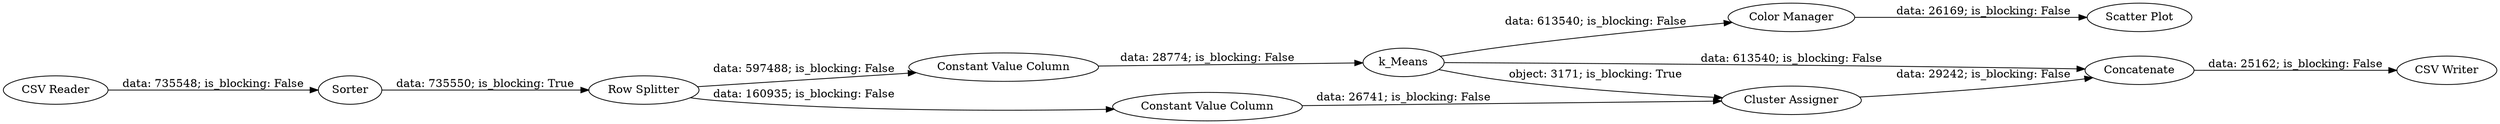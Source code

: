 digraph {
	"-3373018471482604669_15" [label=Sorter]
	"-3373018471482604669_2" [label=k_Means]
	"-3373018471482604669_10" [label="Constant Value Column"]
	"-3373018471482604669_7" [label="Cluster Assigner"]
	"-3373018471482604669_17" [label=Concatenate]
	"-3373018471482604669_11" [label="Constant Value Column"]
	"-3373018471482604669_1" [label="CSV Reader"]
	"-3373018471482604669_20" [label="CSV Writer"]
	"-3373018471482604669_12" [label="Row Splitter"]
	"-3373018471482604669_5" [label="Color Manager"]
	"-3373018471482604669_3" [label="Scatter Plot"]
	"-3373018471482604669_12" -> "-3373018471482604669_11" [label="data: 160935; is_blocking: False"]
	"-3373018471482604669_2" -> "-3373018471482604669_5" [label="data: 613540; is_blocking: False"]
	"-3373018471482604669_2" -> "-3373018471482604669_7" [label="object: 3171; is_blocking: True"]
	"-3373018471482604669_17" -> "-3373018471482604669_20" [label="data: 25162; is_blocking: False"]
	"-3373018471482604669_2" -> "-3373018471482604669_17" [label="data: 613540; is_blocking: False"]
	"-3373018471482604669_15" -> "-3373018471482604669_12" [label="data: 735550; is_blocking: True"]
	"-3373018471482604669_10" -> "-3373018471482604669_2" [label="data: 28774; is_blocking: False"]
	"-3373018471482604669_5" -> "-3373018471482604669_3" [label="data: 26169; is_blocking: False"]
	"-3373018471482604669_12" -> "-3373018471482604669_10" [label="data: 597488; is_blocking: False"]
	"-3373018471482604669_7" -> "-3373018471482604669_17" [label="data: 29242; is_blocking: False"]
	"-3373018471482604669_1" -> "-3373018471482604669_15" [label="data: 735548; is_blocking: False"]
	"-3373018471482604669_11" -> "-3373018471482604669_7" [label="data: 26741; is_blocking: False"]
	rankdir=LR
}
